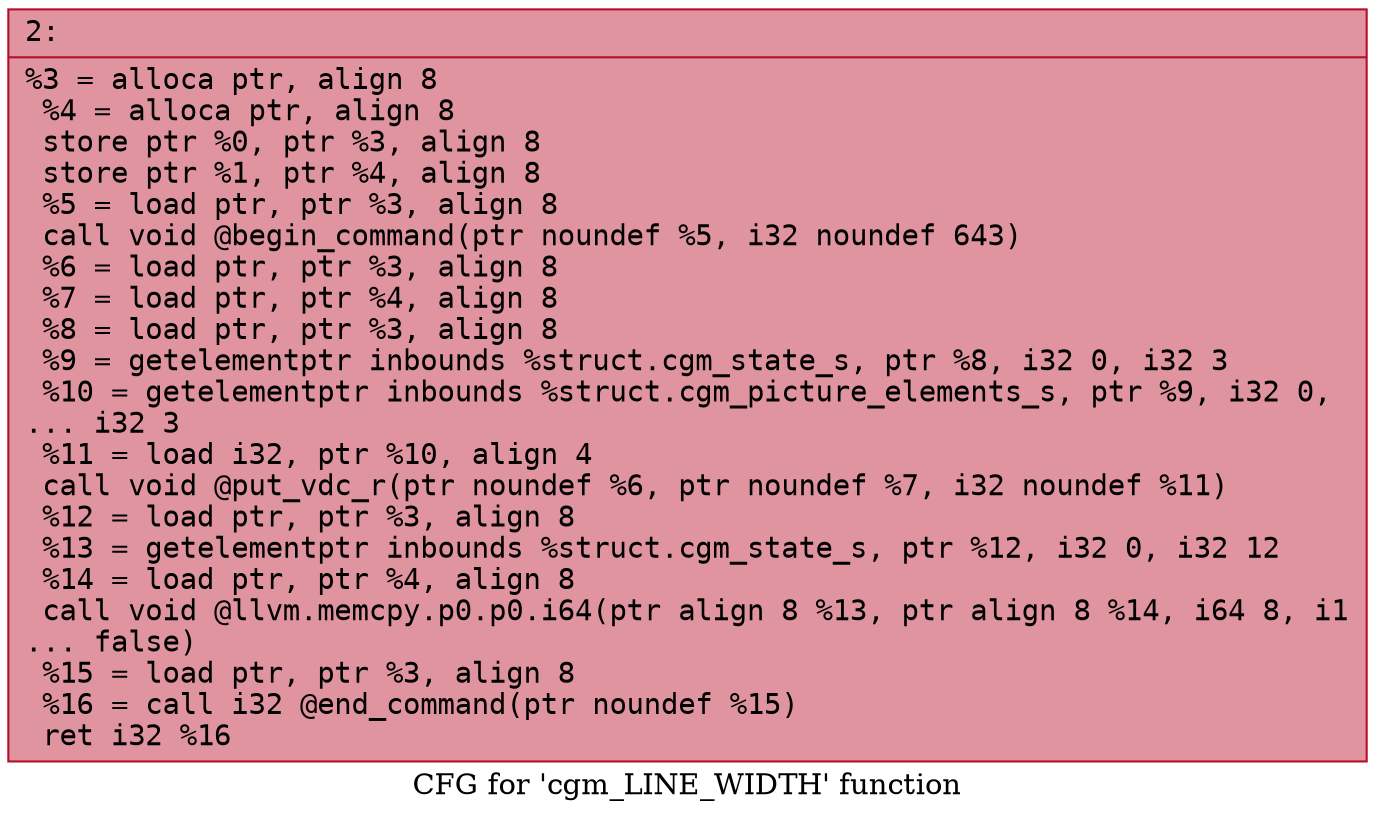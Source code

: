 digraph "CFG for 'cgm_LINE_WIDTH' function" {
	label="CFG for 'cgm_LINE_WIDTH' function";

	Node0x6000024c1220 [shape=record,color="#b70d28ff", style=filled, fillcolor="#b70d2870" fontname="Courier",label="{2:\l|  %3 = alloca ptr, align 8\l  %4 = alloca ptr, align 8\l  store ptr %0, ptr %3, align 8\l  store ptr %1, ptr %4, align 8\l  %5 = load ptr, ptr %3, align 8\l  call void @begin_command(ptr noundef %5, i32 noundef 643)\l  %6 = load ptr, ptr %3, align 8\l  %7 = load ptr, ptr %4, align 8\l  %8 = load ptr, ptr %3, align 8\l  %9 = getelementptr inbounds %struct.cgm_state_s, ptr %8, i32 0, i32 3\l  %10 = getelementptr inbounds %struct.cgm_picture_elements_s, ptr %9, i32 0,\l... i32 3\l  %11 = load i32, ptr %10, align 4\l  call void @put_vdc_r(ptr noundef %6, ptr noundef %7, i32 noundef %11)\l  %12 = load ptr, ptr %3, align 8\l  %13 = getelementptr inbounds %struct.cgm_state_s, ptr %12, i32 0, i32 12\l  %14 = load ptr, ptr %4, align 8\l  call void @llvm.memcpy.p0.p0.i64(ptr align 8 %13, ptr align 8 %14, i64 8, i1\l... false)\l  %15 = load ptr, ptr %3, align 8\l  %16 = call i32 @end_command(ptr noundef %15)\l  ret i32 %16\l}"];
}
